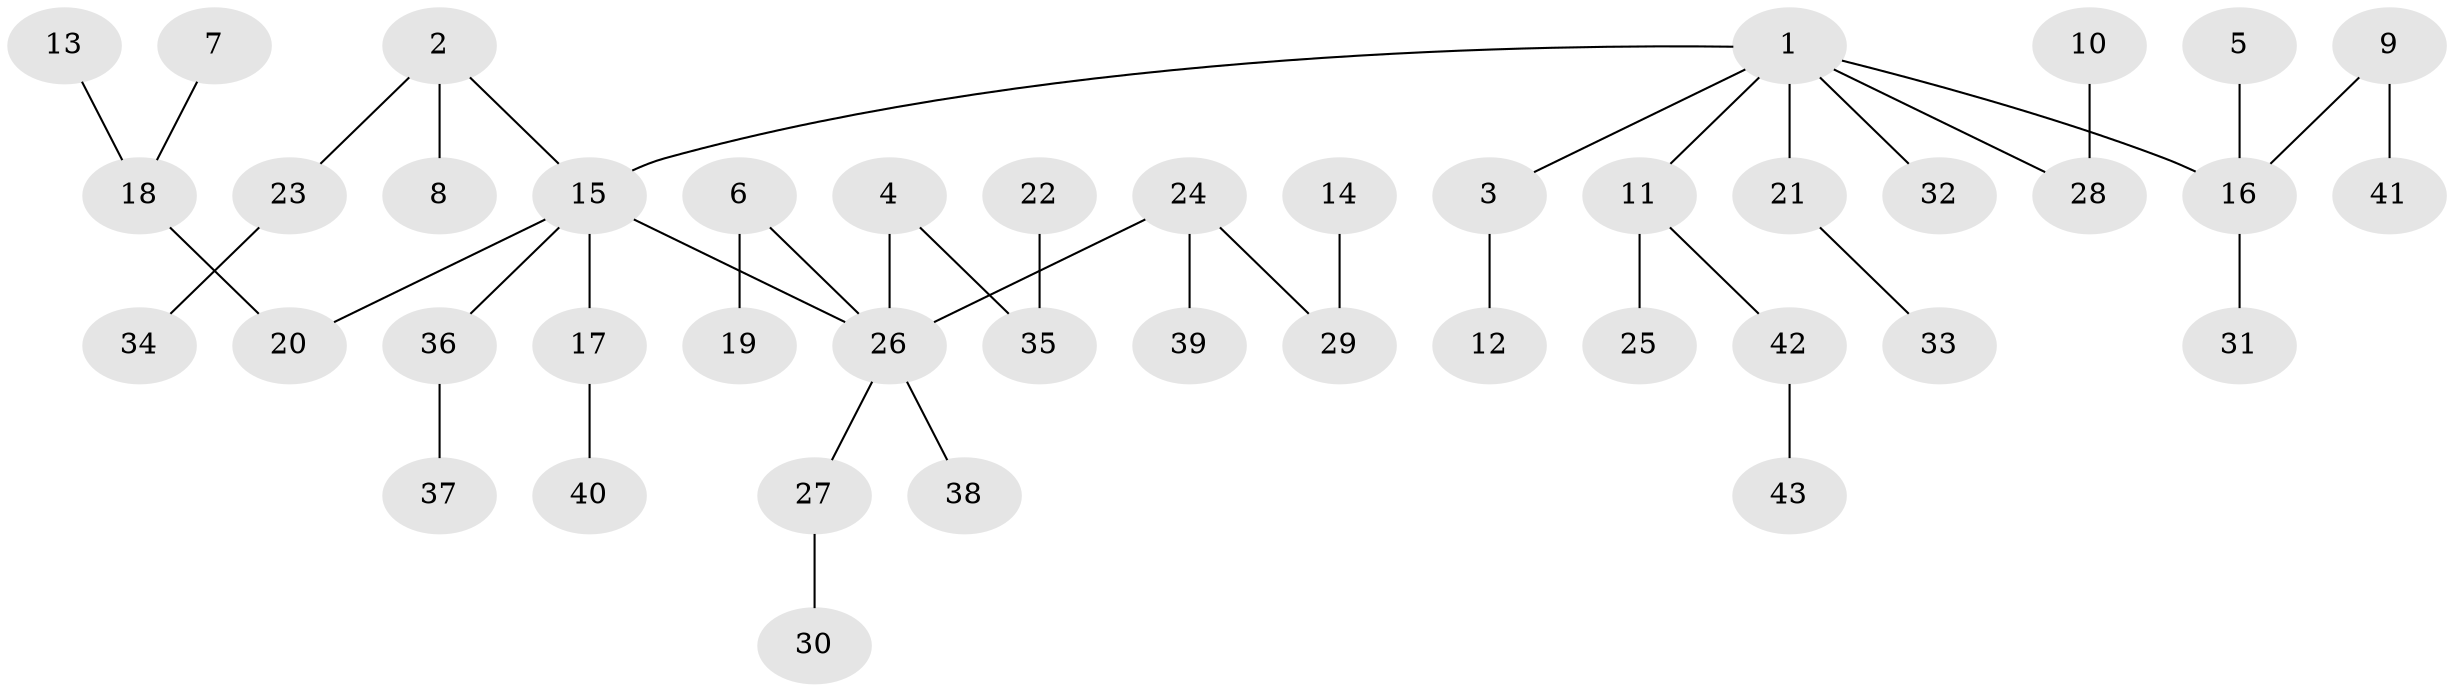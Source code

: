 // original degree distribution, {4: 0.07058823529411765, 5: 0.047058823529411764, 3: 0.11764705882352941, 7: 0.011764705882352941, 2: 0.27058823529411763, 1: 0.4823529411764706}
// Generated by graph-tools (version 1.1) at 2025/50/03/09/25 03:50:23]
// undirected, 43 vertices, 42 edges
graph export_dot {
graph [start="1"]
  node [color=gray90,style=filled];
  1;
  2;
  3;
  4;
  5;
  6;
  7;
  8;
  9;
  10;
  11;
  12;
  13;
  14;
  15;
  16;
  17;
  18;
  19;
  20;
  21;
  22;
  23;
  24;
  25;
  26;
  27;
  28;
  29;
  30;
  31;
  32;
  33;
  34;
  35;
  36;
  37;
  38;
  39;
  40;
  41;
  42;
  43;
  1 -- 3 [weight=1.0];
  1 -- 11 [weight=1.0];
  1 -- 15 [weight=1.0];
  1 -- 16 [weight=1.0];
  1 -- 21 [weight=1.0];
  1 -- 28 [weight=1.0];
  1 -- 32 [weight=1.0];
  2 -- 8 [weight=1.0];
  2 -- 15 [weight=1.0];
  2 -- 23 [weight=1.0];
  3 -- 12 [weight=1.0];
  4 -- 26 [weight=1.0];
  4 -- 35 [weight=1.0];
  5 -- 16 [weight=1.0];
  6 -- 19 [weight=1.0];
  6 -- 26 [weight=1.0];
  7 -- 18 [weight=1.0];
  9 -- 16 [weight=1.0];
  9 -- 41 [weight=1.0];
  10 -- 28 [weight=1.0];
  11 -- 25 [weight=1.0];
  11 -- 42 [weight=1.0];
  13 -- 18 [weight=1.0];
  14 -- 29 [weight=1.0];
  15 -- 17 [weight=1.0];
  15 -- 20 [weight=1.0];
  15 -- 26 [weight=1.0];
  15 -- 36 [weight=1.0];
  16 -- 31 [weight=1.0];
  17 -- 40 [weight=1.0];
  18 -- 20 [weight=1.0];
  21 -- 33 [weight=1.0];
  22 -- 35 [weight=1.0];
  23 -- 34 [weight=1.0];
  24 -- 26 [weight=1.0];
  24 -- 29 [weight=1.0];
  24 -- 39 [weight=1.0];
  26 -- 27 [weight=1.0];
  26 -- 38 [weight=1.0];
  27 -- 30 [weight=1.0];
  36 -- 37 [weight=1.0];
  42 -- 43 [weight=1.0];
}

